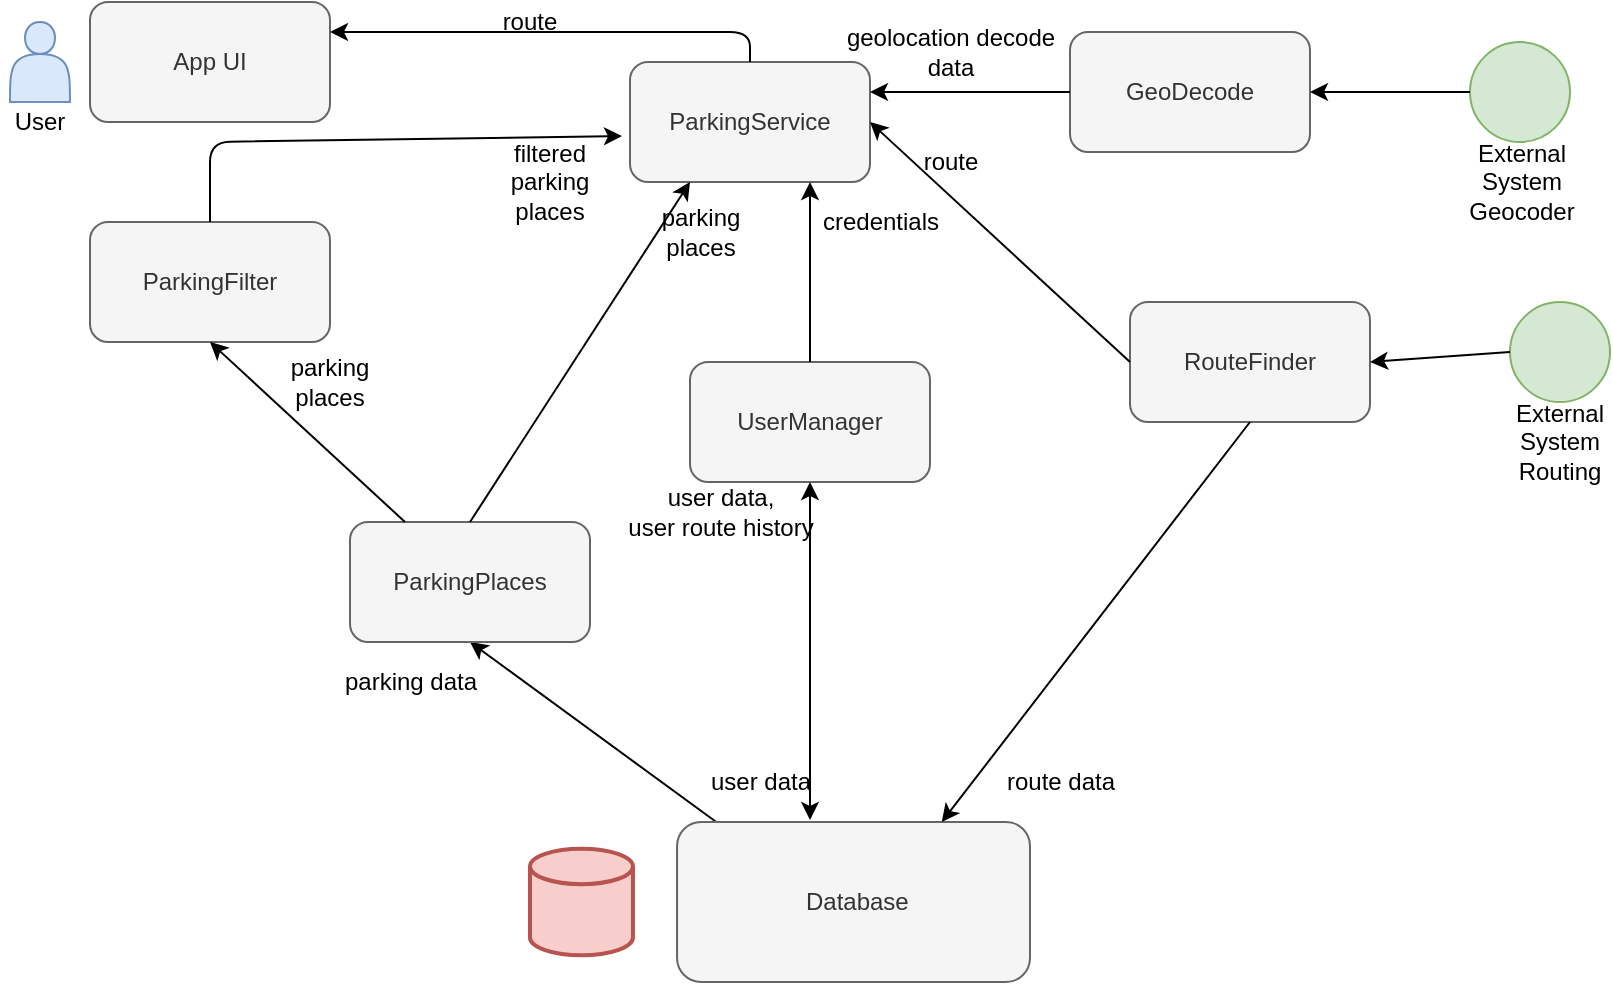 <mxfile version="13.10.3" type="device"><diagram id="Pf442HXDsMOA9bhqYbD_" name="Page-1"><mxGraphModel dx="1038" dy="548" grid="1" gridSize="10" guides="1" tooltips="1" connect="1" arrows="1" fold="1" page="1" pageScale="1" pageWidth="850" pageHeight="1100" math="0" shadow="0"><root><mxCell id="0"/><mxCell id="1" parent="0"/><mxCell id="h7Zoo9qPEwK3GJaLG063-6" value="" style="group" parent="1" vertex="1" connectable="0"><mxGeometry x="790" y="200" width="50" height="80" as="geometry"/></mxCell><mxCell id="h7Zoo9qPEwK3GJaLG063-4" value="" style="ellipse;whiteSpace=wrap;html=1;aspect=fixed;fillColor=#d5e8d4;strokeColor=#82b366;" parent="h7Zoo9qPEwK3GJaLG063-6" vertex="1"><mxGeometry width="50" height="50" as="geometry"/></mxCell><mxCell id="h7Zoo9qPEwK3GJaLG063-5" value="External System Routing" style="text;html=1;strokeColor=none;fillColor=none;align=center;verticalAlign=middle;whiteSpace=wrap;rounded=0;" parent="h7Zoo9qPEwK3GJaLG063-6" vertex="1"><mxGeometry x="5" y="60" width="40" height="20" as="geometry"/></mxCell><mxCell id="h7Zoo9qPEwK3GJaLG063-7" value="" style="group" parent="1" vertex="1" connectable="0"><mxGeometry x="770" y="70" width="50" height="80" as="geometry"/></mxCell><mxCell id="h7Zoo9qPEwK3GJaLG063-8" value="" style="ellipse;whiteSpace=wrap;html=1;aspect=fixed;fillColor=#d5e8d4;strokeColor=#82b366;" parent="h7Zoo9qPEwK3GJaLG063-7" vertex="1"><mxGeometry width="50" height="50" as="geometry"/></mxCell><mxCell id="h7Zoo9qPEwK3GJaLG063-9" value="External System Geocoder" style="text;html=1;strokeColor=none;fillColor=none;align=center;verticalAlign=middle;whiteSpace=wrap;rounded=0;" parent="h7Zoo9qPEwK3GJaLG063-7" vertex="1"><mxGeometry x="6" y="60" width="40" height="20" as="geometry"/></mxCell><mxCell id="h7Zoo9qPEwK3GJaLG063-10" value="" style="group" parent="1" vertex="1" connectable="0"><mxGeometry x="40" y="50" width="160" height="80" as="geometry"/></mxCell><mxCell id="h7Zoo9qPEwK3GJaLG063-1" value="" style="shape=actor;whiteSpace=wrap;html=1;fillColor=#dae8fc;strokeColor=#6c8ebf;" parent="h7Zoo9qPEwK3GJaLG063-10" vertex="1"><mxGeometry y="10" width="30" height="40" as="geometry"/></mxCell><mxCell id="h7Zoo9qPEwK3GJaLG063-15" value="" style="group" parent="h7Zoo9qPEwK3GJaLG063-10" vertex="1" connectable="0"><mxGeometry x="-5" width="165" height="80" as="geometry"/></mxCell><mxCell id="h7Zoo9qPEwK3GJaLG063-2" value="App UI" style="rounded=1;whiteSpace=wrap;html=1;fillColor=#f5f5f5;strokeColor=#666666;fontColor=#333333;" parent="h7Zoo9qPEwK3GJaLG063-15" vertex="1"><mxGeometry x="45" width="120" height="60" as="geometry"/></mxCell><mxCell id="h7Zoo9qPEwK3GJaLG063-12" value="User" style="text;html=1;strokeColor=none;fillColor=none;align=center;verticalAlign=middle;whiteSpace=wrap;rounded=0;" parent="h7Zoo9qPEwK3GJaLG063-15" vertex="1"><mxGeometry y="40" width="40" height="40" as="geometry"/></mxCell><mxCell id="h7Zoo9qPEwK3GJaLG063-21" value="RouteFinder" style="rounded=1;whiteSpace=wrap;html=1;fillColor=#f5f5f5;strokeColor=#666666;fontColor=#333333;" parent="1" vertex="1"><mxGeometry x="600" y="200" width="120" height="60" as="geometry"/></mxCell><mxCell id="h7Zoo9qPEwK3GJaLG063-23" value="ParkingFilter" style="rounded=1;whiteSpace=wrap;html=1;fillColor=#f5f5f5;strokeColor=#666666;fontColor=#333333;" parent="1" vertex="1"><mxGeometry x="80" y="160" width="120" height="60" as="geometry"/></mxCell><mxCell id="h7Zoo9qPEwK3GJaLG063-24" value="UserManager" style="rounded=1;whiteSpace=wrap;html=1;fillColor=#f5f5f5;strokeColor=#666666;fontColor=#333333;" parent="1" vertex="1"><mxGeometry x="380" y="230" width="120" height="60" as="geometry"/></mxCell><mxCell id="h7Zoo9qPEwK3GJaLG063-26" value="GeoDecode" style="rounded=1;whiteSpace=wrap;html=1;fillColor=#f5f5f5;strokeColor=#666666;fontColor=#333333;" parent="1" vertex="1"><mxGeometry x="570" y="65" width="120" height="60" as="geometry"/></mxCell><mxCell id="h7Zoo9qPEwK3GJaLG063-27" value="ParkingService" style="rounded=1;whiteSpace=wrap;html=1;fillColor=#f5f5f5;strokeColor=#666666;fontColor=#333333;" parent="1" vertex="1"><mxGeometry x="350" y="80" width="120" height="60" as="geometry"/></mxCell><mxCell id="h7Zoo9qPEwK3GJaLG063-31" value="" style="group" parent="1" vertex="1" connectable="0"><mxGeometry x="280" y="50" width="130" height="30" as="geometry"/></mxCell><mxCell id="h7Zoo9qPEwK3GJaLG063-28" value="" style="endArrow=classic;html=1;entryX=1;entryY=0.25;entryDx=0;entryDy=0;exitX=0.5;exitY=0;exitDx=0;exitDy=0;" parent="h7Zoo9qPEwK3GJaLG063-31" source="h7Zoo9qPEwK3GJaLG063-27" target="h7Zoo9qPEwK3GJaLG063-2" edge="1"><mxGeometry width="50" height="50" relative="1" as="geometry"><mxPoint x="130" y="50" as="sourcePoint"/><mxPoint x="180" as="targetPoint"/><Array as="points"><mxPoint x="130" y="30"/><mxPoint x="130" y="15"/></Array></mxGeometry></mxCell><mxCell id="h7Zoo9qPEwK3GJaLG063-29" value="route" style="text;html=1;strokeColor=none;fillColor=none;align=center;verticalAlign=middle;whiteSpace=wrap;rounded=0;" parent="h7Zoo9qPEwK3GJaLG063-31" vertex="1"><mxGeometry width="40" height="20" as="geometry"/></mxCell><mxCell id="h7Zoo9qPEwK3GJaLG063-36" value="filtered parking places" style="text;html=1;strokeColor=none;fillColor=none;align=center;verticalAlign=middle;whiteSpace=wrap;rounded=0;" parent="1" vertex="1"><mxGeometry x="290" y="130" width="40" height="20" as="geometry"/></mxCell><mxCell id="h7Zoo9qPEwK3GJaLG063-43" value="" style="endArrow=classic;html=1;exitX=0.116;exitY=0.008;exitDx=0;exitDy=0;exitPerimeter=0;entryX=0.5;entryY=1;entryDx=0;entryDy=0;" parent="1" source="h7Zoo9qPEwK3GJaLG063-58" target="tvvpxWVlnGdZ0dqg8tWz-7" edge="1"><mxGeometry width="50" height="50" relative="1" as="geometry"><mxPoint x="140" y="380" as="sourcePoint"/><mxPoint x="290" y="370" as="targetPoint"/><Array as="points"/></mxGeometry></mxCell><mxCell id="h7Zoo9qPEwK3GJaLG063-44" value="parking data" style="text;html=1;align=center;verticalAlign=middle;resizable=0;points=[];autosize=1;" parent="1" vertex="1"><mxGeometry x="200" y="380" width="80" height="20" as="geometry"/></mxCell><mxCell id="h7Zoo9qPEwK3GJaLG063-48" value="credentials" style="text;html=1;align=center;verticalAlign=middle;resizable=0;points=[];autosize=1;" parent="1" vertex="1"><mxGeometry x="440" y="150" width="70" height="20" as="geometry"/></mxCell><mxCell id="h7Zoo9qPEwK3GJaLG063-49" value="" style="endArrow=classic;startArrow=classic;html=1;entryX=0.5;entryY=1;entryDx=0;entryDy=0;" parent="1" target="h7Zoo9qPEwK3GJaLG063-24" edge="1"><mxGeometry width="50" height="50" relative="1" as="geometry"><mxPoint x="440" y="459" as="sourcePoint"/><mxPoint x="360" y="320" as="targetPoint"/><Array as="points"><mxPoint x="440" y="430"/><mxPoint x="440" y="390"/></Array></mxGeometry></mxCell><mxCell id="h7Zoo9qPEwK3GJaLG063-50" value="user data" style="text;html=1;align=center;verticalAlign=middle;resizable=0;points=[];autosize=1;" parent="1" vertex="1"><mxGeometry x="380" y="430" width="70" height="20" as="geometry"/></mxCell><mxCell id="h7Zoo9qPEwK3GJaLG063-56" value="" style="group" parent="1" vertex="1" connectable="0"><mxGeometry x="300" y="460" width="250" height="80" as="geometry"/></mxCell><mxCell id="h7Zoo9qPEwK3GJaLG063-57" value="" style="strokeWidth=2;html=1;shape=mxgraph.flowchart.database;whiteSpace=wrap;fillColor=#f8cecc;strokeColor=#b85450;" parent="h7Zoo9qPEwK3GJaLG063-56" vertex="1"><mxGeometry y="13.333" width="51.471" height="53.333" as="geometry"/></mxCell><mxCell id="h7Zoo9qPEwK3GJaLG063-58" value="&amp;nbsp;Database" style="rounded=1;whiteSpace=wrap;html=1;fillColor=#f5f5f5;strokeColor=#666666;fontColor=#333333;" parent="h7Zoo9qPEwK3GJaLG063-56" vertex="1"><mxGeometry x="73.529" width="176.471" height="80" as="geometry"/></mxCell><mxCell id="h7Zoo9qPEwK3GJaLG063-63" value="" style="endArrow=classic;html=1;exitX=0;exitY=0.5;exitDx=0;exitDy=0;entryX=1;entryY=0.5;entryDx=0;entryDy=0;" parent="1" source="h7Zoo9qPEwK3GJaLG063-21" target="h7Zoo9qPEwK3GJaLG063-27" edge="1"><mxGeometry width="50" height="50" relative="1" as="geometry"><mxPoint x="400" y="250" as="sourcePoint"/><mxPoint x="450" y="200" as="targetPoint"/></mxGeometry></mxCell><mxCell id="h7Zoo9qPEwK3GJaLG063-64" value="route" style="text;html=1;align=center;verticalAlign=middle;resizable=0;points=[];autosize=1;" parent="1" vertex="1"><mxGeometry x="490" y="120" width="40" height="20" as="geometry"/></mxCell><mxCell id="h7Zoo9qPEwK3GJaLG063-67" value="" style="endArrow=classic;html=1;exitX=0;exitY=0.5;exitDx=0;exitDy=0;entryX=1;entryY=0.25;entryDx=0;entryDy=0;" parent="1" source="h7Zoo9qPEwK3GJaLG063-26" target="h7Zoo9qPEwK3GJaLG063-27" edge="1"><mxGeometry width="50" height="50" relative="1" as="geometry"><mxPoint x="400" y="250" as="sourcePoint"/><mxPoint x="490" y="110" as="targetPoint"/><Array as="points"/></mxGeometry></mxCell><mxCell id="h7Zoo9qPEwK3GJaLG063-68" value="geolocation decode &lt;br&gt;data" style="text;html=1;align=center;verticalAlign=middle;resizable=0;points=[];autosize=1;" parent="1" vertex="1"><mxGeometry x="450" y="60" width="120" height="30" as="geometry"/></mxCell><mxCell id="h7Zoo9qPEwK3GJaLG063-70" value="" style="endArrow=classic;html=1;exitX=0;exitY=0.5;exitDx=0;exitDy=0;entryX=1;entryY=0.5;entryDx=0;entryDy=0;" parent="1" source="h7Zoo9qPEwK3GJaLG063-8" target="h7Zoo9qPEwK3GJaLG063-26" edge="1"><mxGeometry width="50" height="50" relative="1" as="geometry"><mxPoint x="400" y="250" as="sourcePoint"/><mxPoint x="670" y="80" as="targetPoint"/></mxGeometry></mxCell><mxCell id="h7Zoo9qPEwK3GJaLG063-71" value="" style="endArrow=classic;html=1;exitX=0;exitY=0.5;exitDx=0;exitDy=0;entryX=1;entryY=0.5;entryDx=0;entryDy=0;" parent="1" source="h7Zoo9qPEwK3GJaLG063-4" target="h7Zoo9qPEwK3GJaLG063-21" edge="1"><mxGeometry width="50" height="50" relative="1" as="geometry"><mxPoint x="400" y="250" as="sourcePoint"/><mxPoint x="450" y="200" as="targetPoint"/></mxGeometry></mxCell><mxCell id="h7Zoo9qPEwK3GJaLG063-73" value="route data" style="text;html=1;align=center;verticalAlign=middle;resizable=0;points=[];autosize=1;" parent="1" vertex="1"><mxGeometry x="530" y="430" width="70" height="20" as="geometry"/></mxCell><mxCell id="h7Zoo9qPEwK3GJaLG063-76" value="" style="endArrow=classic;html=1;entryX=0.75;entryY=1;entryDx=0;entryDy=0;exitX=0.5;exitY=0;exitDx=0;exitDy=0;" parent="1" source="h7Zoo9qPEwK3GJaLG063-24" target="h7Zoo9qPEwK3GJaLG063-27" edge="1"><mxGeometry width="50" height="50" relative="1" as="geometry"><mxPoint x="350" y="270" as="sourcePoint"/><mxPoint x="400" y="220" as="targetPoint"/></mxGeometry></mxCell><mxCell id="tvvpxWVlnGdZ0dqg8tWz-1" value="user data, &lt;br&gt;user route history" style="text;html=1;align=center;verticalAlign=middle;resizable=0;points=[];autosize=1;" vertex="1" parent="1"><mxGeometry x="340" y="290" width="110" height="30" as="geometry"/></mxCell><mxCell id="h7Zoo9qPEwK3GJaLG063-69" value="" style="endArrow=classic;html=1;exitX=0.5;exitY=1;exitDx=0;exitDy=0;entryX=0.75;entryY=0;entryDx=0;entryDy=0;" parent="1" source="h7Zoo9qPEwK3GJaLG063-21" target="h7Zoo9qPEwK3GJaLG063-58" edge="1"><mxGeometry width="50" height="50" relative="1" as="geometry"><mxPoint x="510.88" y="250" as="sourcePoint"/><mxPoint x="510.002" y="465" as="targetPoint"/></mxGeometry></mxCell><mxCell id="tvvpxWVlnGdZ0dqg8tWz-7" value="ParkingPlaces" style="rounded=1;whiteSpace=wrap;html=1;fillColor=#f5f5f5;strokeColor=#666666;fontColor=#333333;" vertex="1" parent="1"><mxGeometry x="210" y="310" width="120" height="60" as="geometry"/></mxCell><mxCell id="tvvpxWVlnGdZ0dqg8tWz-10" value="" style="endArrow=classic;html=1;exitX=0.5;exitY=0;exitDx=0;exitDy=0;" edge="1" parent="1" source="h7Zoo9qPEwK3GJaLG063-23"><mxGeometry width="50" height="50" relative="1" as="geometry"><mxPoint x="300" y="160" as="sourcePoint"/><mxPoint x="346" y="117" as="targetPoint"/><Array as="points"><mxPoint x="140" y="120"/></Array></mxGeometry></mxCell><mxCell id="tvvpxWVlnGdZ0dqg8tWz-12" value="" style="endArrow=classic;html=1;entryX=0.25;entryY=1;entryDx=0;entryDy=0;" edge="1" parent="1" target="h7Zoo9qPEwK3GJaLG063-27"><mxGeometry width="50" height="50" relative="1" as="geometry"><mxPoint x="270" y="310" as="sourcePoint"/><mxPoint x="320" y="260" as="targetPoint"/></mxGeometry></mxCell><mxCell id="tvvpxWVlnGdZ0dqg8tWz-13" value="parking&lt;br&gt;places" style="text;html=1;align=center;verticalAlign=middle;resizable=0;points=[];autosize=1;" vertex="1" parent="1"><mxGeometry x="360" y="150" width="50" height="30" as="geometry"/></mxCell><mxCell id="tvvpxWVlnGdZ0dqg8tWz-14" value="" style="endArrow=classic;html=1;entryX=0.5;entryY=1;entryDx=0;entryDy=0;" edge="1" parent="1" source="tvvpxWVlnGdZ0dqg8tWz-7" target="h7Zoo9qPEwK3GJaLG063-23"><mxGeometry width="50" height="50" relative="1" as="geometry"><mxPoint x="440" y="260" as="sourcePoint"/><mxPoint x="490" y="210" as="targetPoint"/></mxGeometry></mxCell><mxCell id="tvvpxWVlnGdZ0dqg8tWz-15" value="parking places" style="text;html=1;strokeColor=none;fillColor=none;align=center;verticalAlign=middle;whiteSpace=wrap;rounded=0;" vertex="1" parent="1"><mxGeometry x="180" y="230" width="40" height="20" as="geometry"/></mxCell></root></mxGraphModel></diagram></mxfile>
